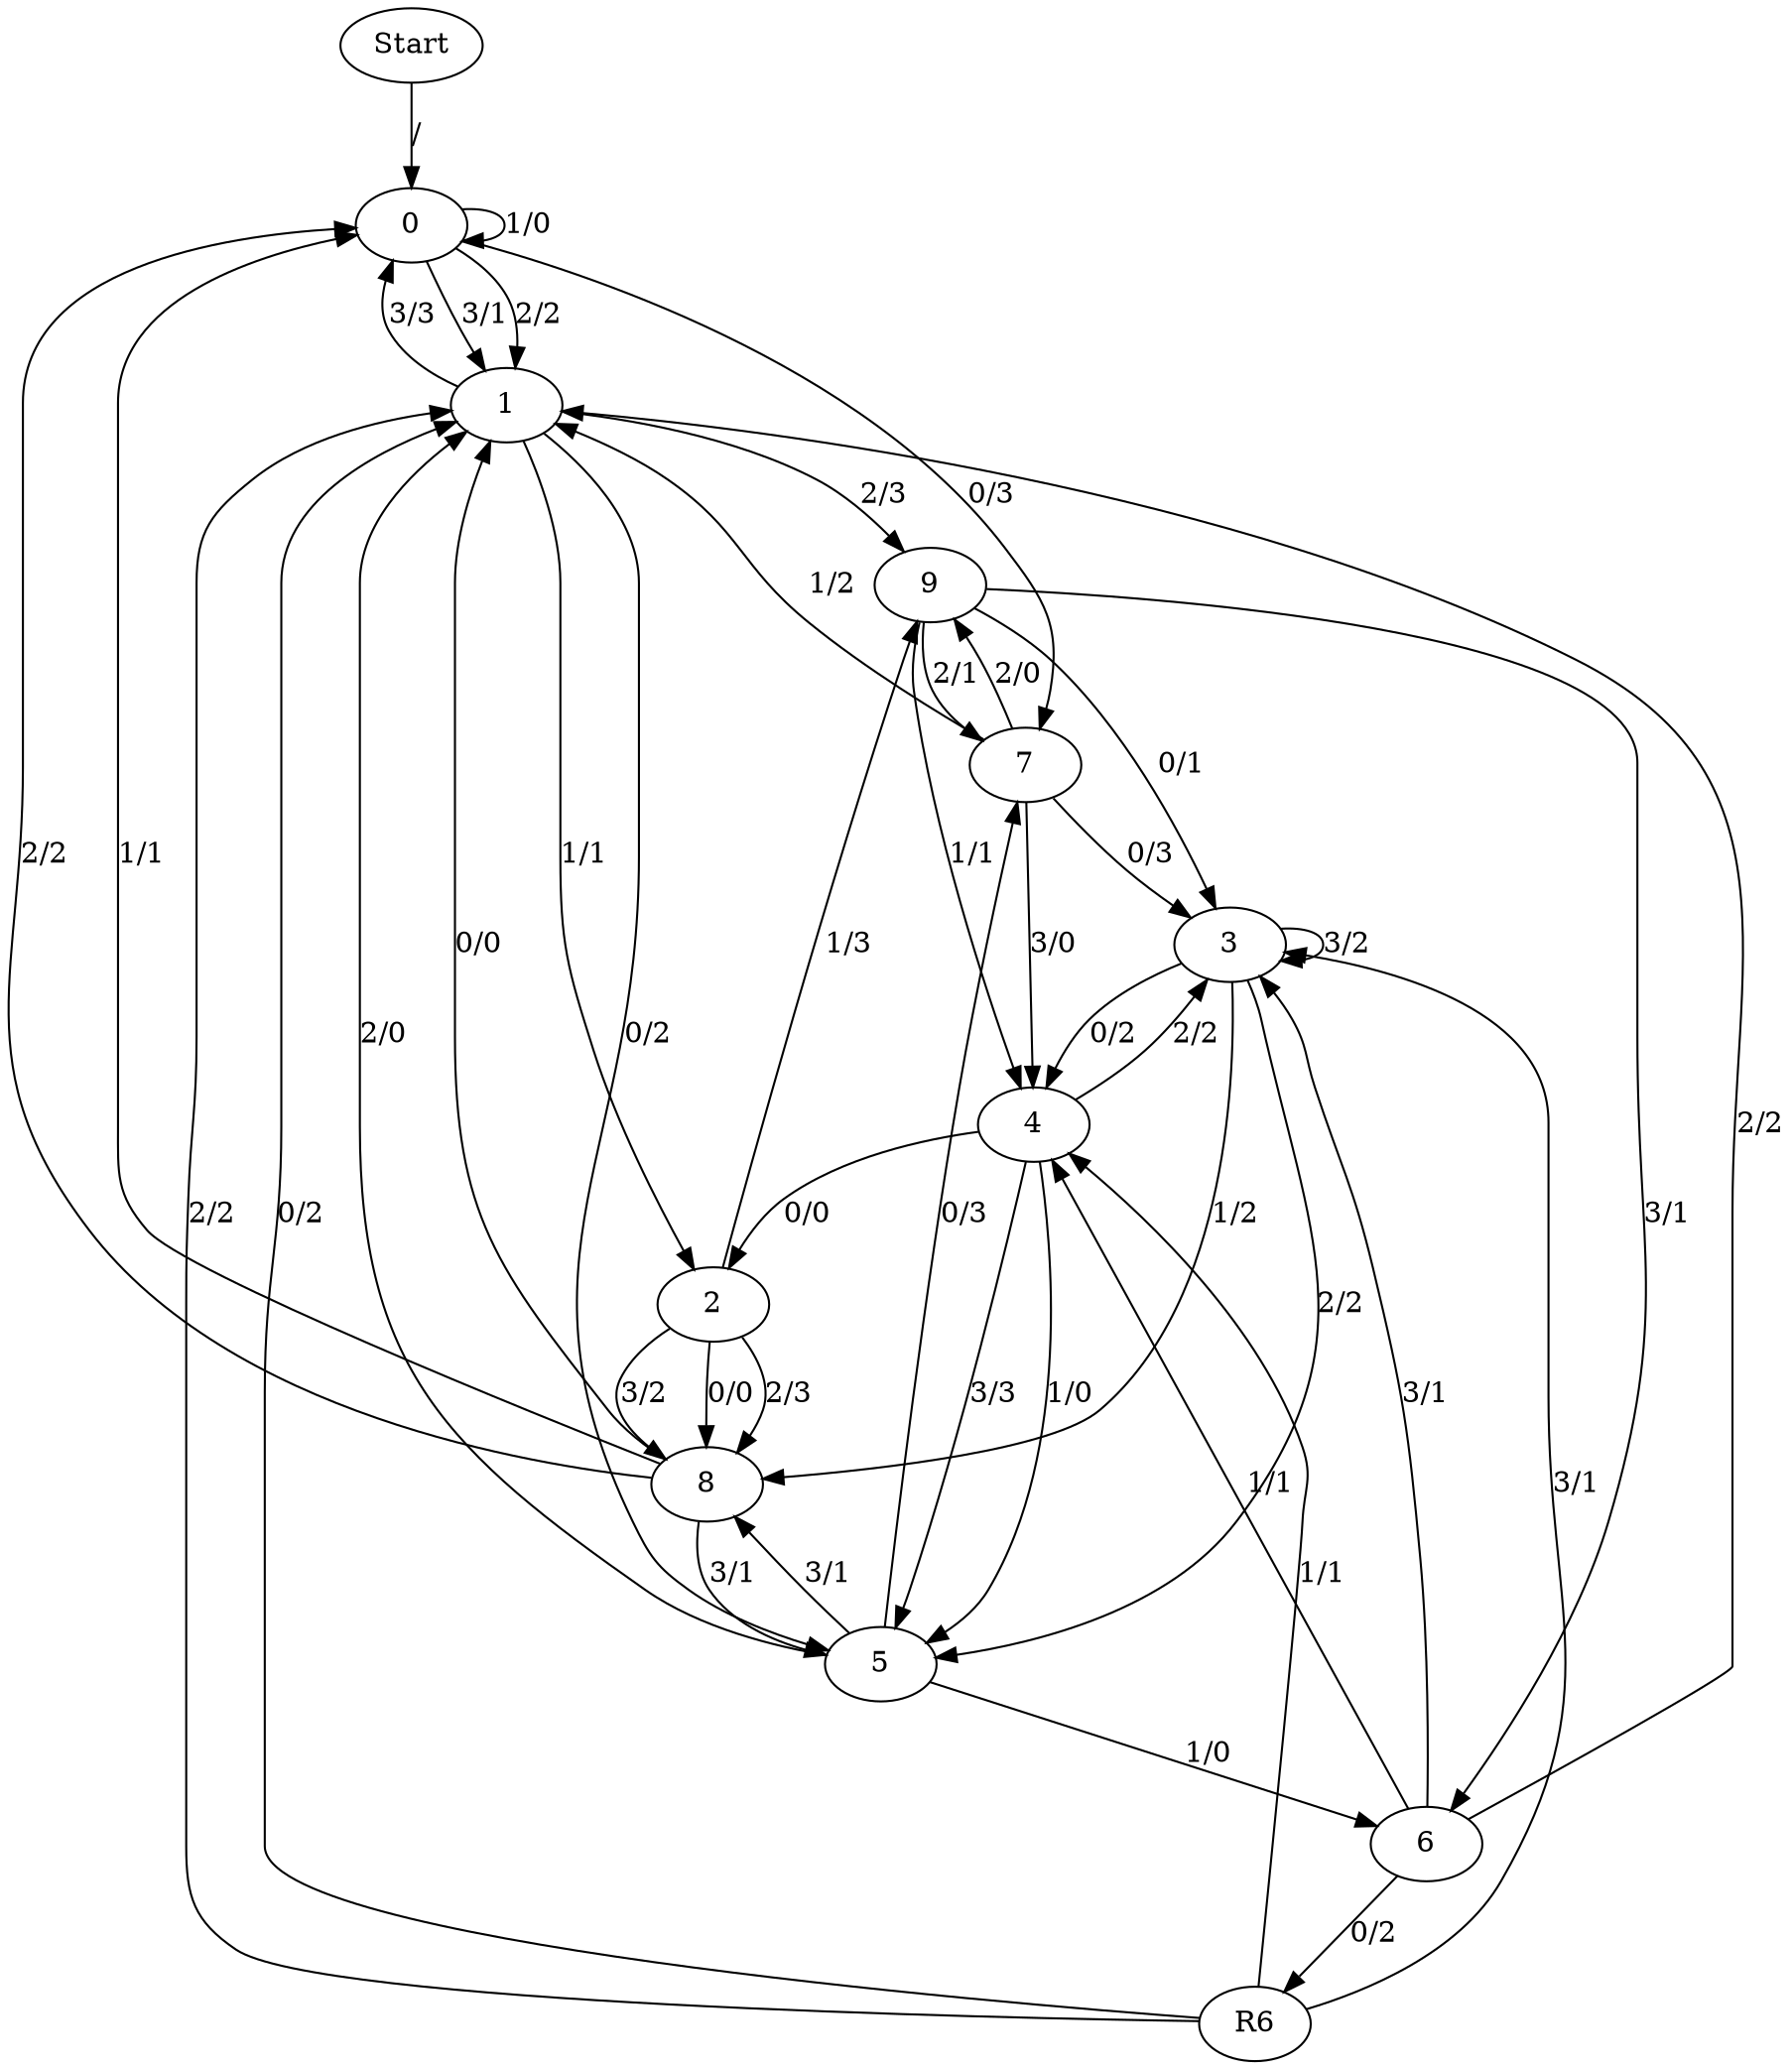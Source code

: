 digraph {
	Start -> 0 [label="/"]
	0 -> 1 [label="3/1"]
	0 -> 7 [label="0/3"]
	0 -> 0 [label="1/0"]
	0 -> 1 [label="2/2"]
	6 -> 4 [label="1/1"]
	6 -> 1 [label="2/2"]
	6 -> 3 [label="3/1"]
	6 -> R6 [label="0/2"]
	R6 -> 4 [label="1/1"]
	R6 -> 1 [label="2/2"]
	R6 -> 3 [label="3/1"]
	R6 -> 1 [label="0/2"]
	4 -> 5 [label="1/0"]
	4 -> 3 [label="2/2"]
	4 -> 5 [label="3/3"]
	4 -> 2 [label="0/0"]
	3 -> 3 [label="3/2"]
	3 -> 4 [label="0/2"]
	3 -> 8 [label="1/2"]
	3 -> 5 [label="2/2"]
	8 -> 0 [label="2/2"]
	8 -> 5 [label="3/1"]
	8 -> 1 [label="0/0"]
	8 -> 0 [label="1/1"]
	1 -> 2 [label="1/1"]
	1 -> 9 [label="2/3"]
	1 -> 0 [label="3/3"]
	1 -> 5 [label="0/2"]
	5 -> 8 [label="3/1"]
	5 -> 7 [label="0/3"]
	5 -> 6 [label="1/0"]
	5 -> 1 [label="2/0"]
	2 -> 9 [label="1/3"]
	2 -> 8 [label="2/3"]
	2 -> 8 [label="3/2"]
	2 -> 8 [label="0/0"]
	9 -> 3 [label="0/1"]
	9 -> 4 [label="1/1"]
	9 -> 7 [label="2/1"]
	9 -> 6 [label="3/1"]
	7 -> 3 [label="0/3"]
	7 -> 1 [label="1/2"]
	7 -> 9 [label="2/0"]
	7 -> 4 [label="3/0"]
}